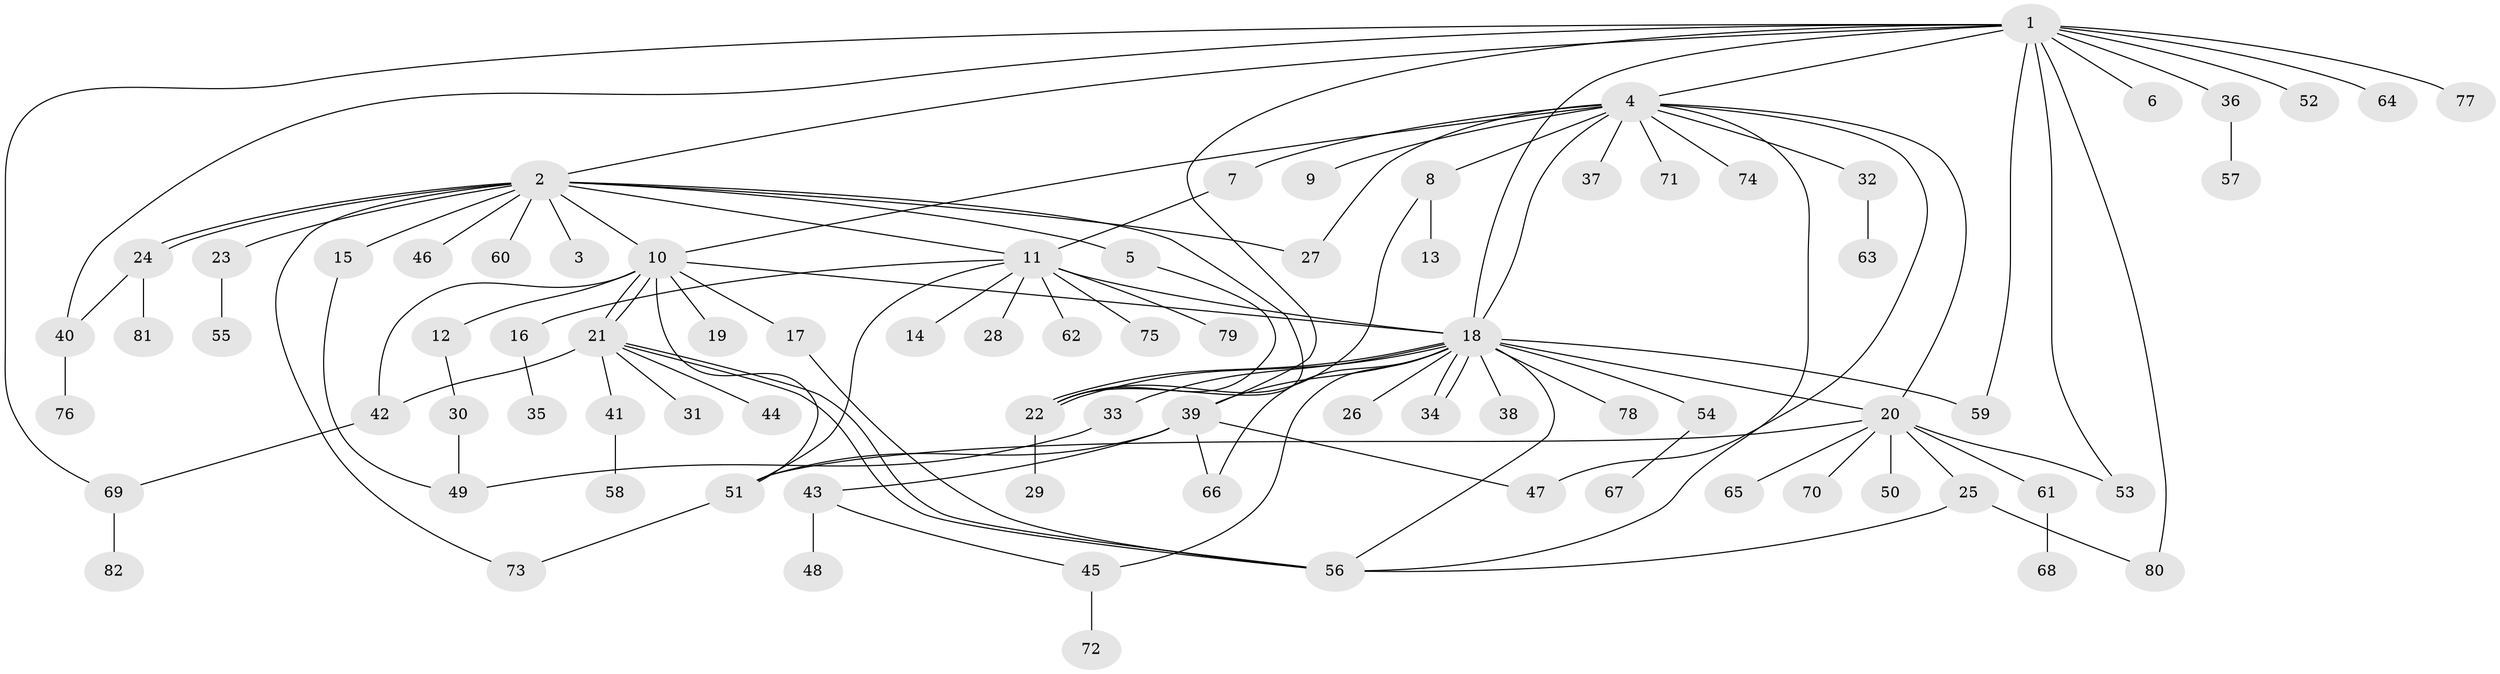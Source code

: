 // Generated by graph-tools (version 1.1) at 2025/26/03/09/25 03:26:06]
// undirected, 82 vertices, 116 edges
graph export_dot {
graph [start="1"]
  node [color=gray90,style=filled];
  1;
  2;
  3;
  4;
  5;
  6;
  7;
  8;
  9;
  10;
  11;
  12;
  13;
  14;
  15;
  16;
  17;
  18;
  19;
  20;
  21;
  22;
  23;
  24;
  25;
  26;
  27;
  28;
  29;
  30;
  31;
  32;
  33;
  34;
  35;
  36;
  37;
  38;
  39;
  40;
  41;
  42;
  43;
  44;
  45;
  46;
  47;
  48;
  49;
  50;
  51;
  52;
  53;
  54;
  55;
  56;
  57;
  58;
  59;
  60;
  61;
  62;
  63;
  64;
  65;
  66;
  67;
  68;
  69;
  70;
  71;
  72;
  73;
  74;
  75;
  76;
  77;
  78;
  79;
  80;
  81;
  82;
  1 -- 2;
  1 -- 4;
  1 -- 6;
  1 -- 18;
  1 -- 36;
  1 -- 39;
  1 -- 40;
  1 -- 52;
  1 -- 53;
  1 -- 59;
  1 -- 64;
  1 -- 69;
  1 -- 77;
  1 -- 80;
  2 -- 3;
  2 -- 5;
  2 -- 10;
  2 -- 11;
  2 -- 15;
  2 -- 22;
  2 -- 23;
  2 -- 24;
  2 -- 24;
  2 -- 27;
  2 -- 46;
  2 -- 60;
  2 -- 73;
  4 -- 7;
  4 -- 8;
  4 -- 9;
  4 -- 10;
  4 -- 18;
  4 -- 20;
  4 -- 27;
  4 -- 32;
  4 -- 37;
  4 -- 47;
  4 -- 56;
  4 -- 71;
  4 -- 74;
  5 -- 22;
  7 -- 11;
  8 -- 13;
  8 -- 22;
  10 -- 12;
  10 -- 17;
  10 -- 18;
  10 -- 19;
  10 -- 21;
  10 -- 21;
  10 -- 42;
  10 -- 51;
  11 -- 14;
  11 -- 16;
  11 -- 18;
  11 -- 28;
  11 -- 51;
  11 -- 62;
  11 -- 75;
  11 -- 79;
  12 -- 30;
  15 -- 49;
  16 -- 35;
  17 -- 56;
  18 -- 20;
  18 -- 22;
  18 -- 22;
  18 -- 26;
  18 -- 33;
  18 -- 34;
  18 -- 34;
  18 -- 38;
  18 -- 39;
  18 -- 45;
  18 -- 54;
  18 -- 56;
  18 -- 59;
  18 -- 66;
  18 -- 78;
  20 -- 25;
  20 -- 50;
  20 -- 51;
  20 -- 53;
  20 -- 61;
  20 -- 65;
  20 -- 70;
  21 -- 31;
  21 -- 41;
  21 -- 42;
  21 -- 44;
  21 -- 56;
  21 -- 56;
  22 -- 29;
  23 -- 55;
  24 -- 40;
  24 -- 81;
  25 -- 56;
  25 -- 80;
  30 -- 49;
  32 -- 63;
  33 -- 49;
  36 -- 57;
  39 -- 43;
  39 -- 47;
  39 -- 51;
  39 -- 66;
  40 -- 76;
  41 -- 58;
  42 -- 69;
  43 -- 45;
  43 -- 48;
  45 -- 72;
  51 -- 73;
  54 -- 67;
  61 -- 68;
  69 -- 82;
}
